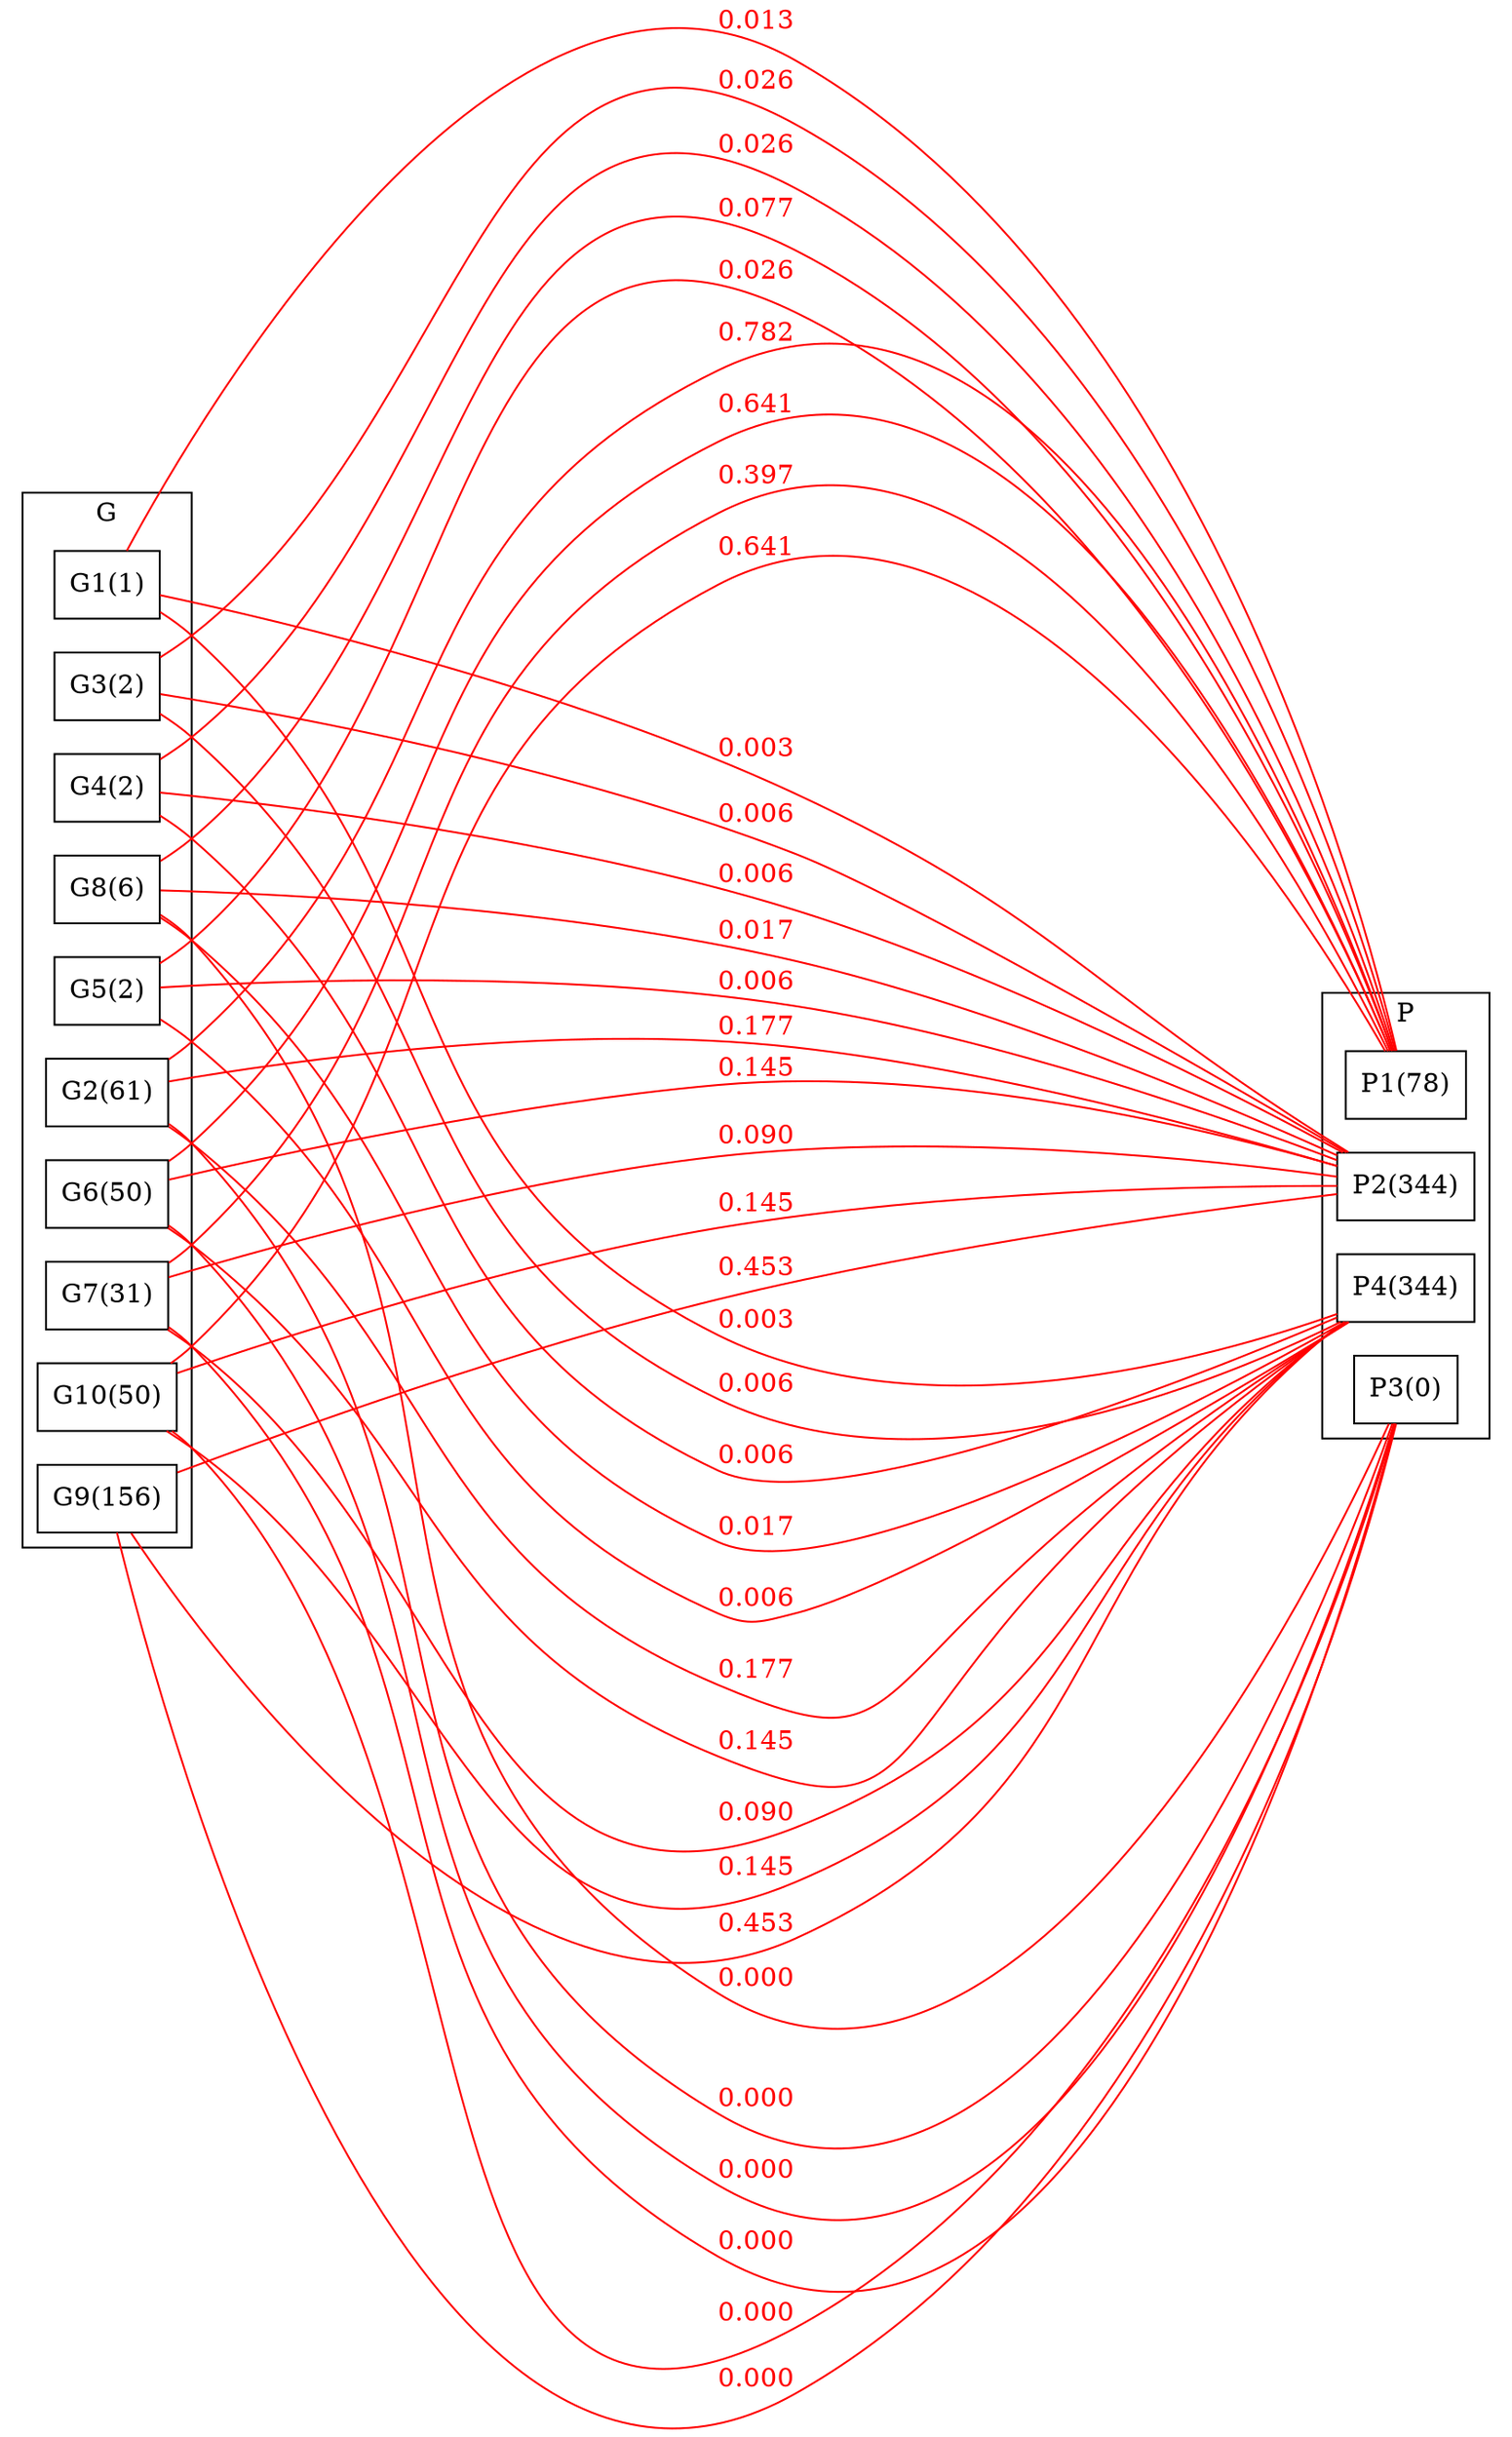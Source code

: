strict graph BCG {
rankdir=LR;
splines=true;
ranksep="8 equally";
concentrate = true;
node [shape=rectangle];
subgraph cluster_G {
label = "G";
color=black;
rank="same"
G1 [label="G1(1)"];
G2 [label="G2(61)"];
G3 [label="G3(2)"];
G4 [label="G4(2)"];
G5 [label="G5(2)"];
G6 [label="G6(50)"];
G7 [label="G7(31)"];
G8 [label="G8(6)"];
G9 [label="G9(156)"];
G10 [label="G10(50)"];
}
subgraph cluster_P {
label = "P";
color="black";
rank="same"
P1 [label="P1(78)"];
P2 [label="P2(344)"];
P3 [label="P3(0)"];
P4 [label="P4(344)"];
}
G1 -- P1[label="0.013",color="red",fontcolor="red"];
G1 -- P2[label="0.003",color="red",fontcolor="red"];
G1 -- P4[label="0.003",color="red",fontcolor="red"];
G2 -- P1[label="0.782",color="red",fontcolor="red"];
G2 -- P2[label="0.177",color="red",fontcolor="red"];
G2 -- P3[label="0.000",color="red",fontcolor="red"];
G2 -- P4[label="0.177",color="red",fontcolor="red"];
G3 -- P1[label="0.026",color="red",fontcolor="red"];
G3 -- P2[label="0.006",color="red",fontcolor="red"];
G3 -- P4[label="0.006",color="red",fontcolor="red"];
G4 -- P1[label="0.026",color="red",fontcolor="red"];
G4 -- P2[label="0.006",color="red",fontcolor="red"];
G4 -- P4[label="0.006",color="red",fontcolor="red"];
G5 -- P1[label="0.026",color="red",fontcolor="red"];
G5 -- P2[label="0.006",color="red",fontcolor="red"];
G5 -- P4[label="0.006",color="red",fontcolor="red"];
G6 -- P1[label="0.641",color="red",fontcolor="red"];
G6 -- P2[label="0.145",color="red",fontcolor="red"];
G6 -- P3[label="0.000",color="red",fontcolor="red"];
G6 -- P4[label="0.145",color="red",fontcolor="red"];
G7 -- P1[label="0.397",color="red",fontcolor="red"];
G7 -- P2[label="0.090",color="red",fontcolor="red"];
G7 -- P3[label="0.000",color="red",fontcolor="red"];
G7 -- P4[label="0.090",color="red",fontcolor="red"];
G8 -- P1[label="0.077",color="red",fontcolor="red"];
G8 -- P2[label="0.017",color="red",fontcolor="red"];
G8 -- P3[label="0.000",color="red",fontcolor="red"];
G8 -- P4[label="0.017",color="red",fontcolor="red"];
G9 -- P2[label="0.453",color="red",fontcolor="red"];
G9 -- P3[label="0.000",color="red",fontcolor="red"];
G9 -- P4[label="0.453",color="red",fontcolor="red"];
G10 -- P1[label="0.641",color="red",fontcolor="red"];
G10 -- P2[label="0.145",color="red",fontcolor="red"];
G10 -- P3[label="0.000",color="red",fontcolor="red"];
G10 -- P4[label="0.145",color="red",fontcolor="red"];
}
